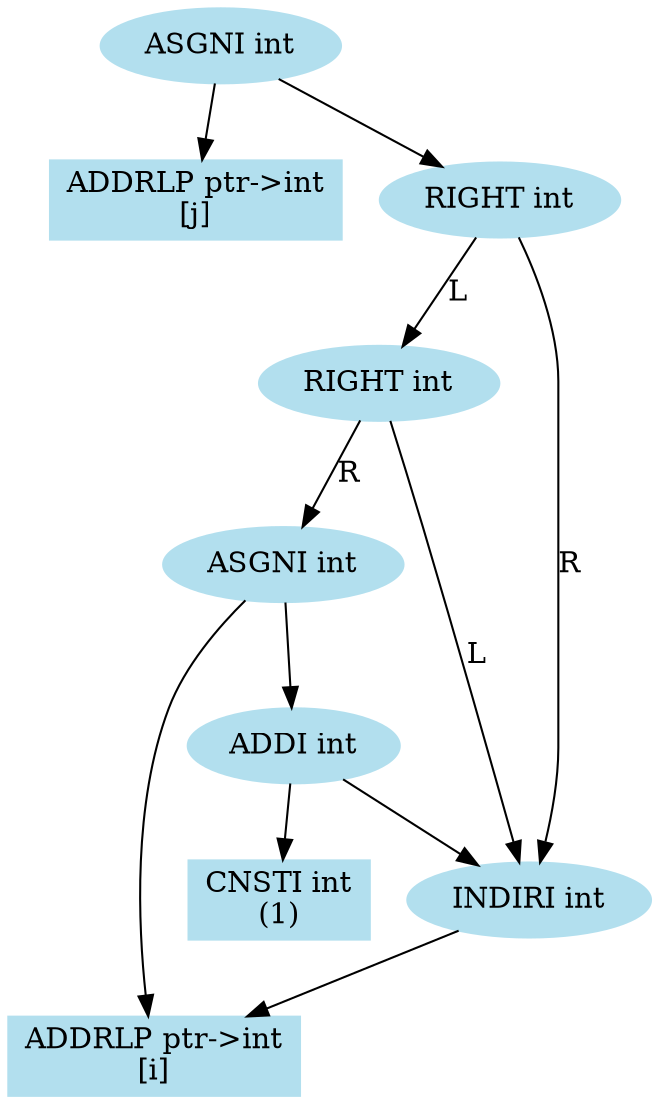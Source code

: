 ////////////////////////////////////////////////////////////////////////////////
// Generate the dot file for drawing semantic structure of statements

// File name: test.c
// Line number: 11
////////////////////////////////////////////////////////////////////////////////

digraph semantic_dag  {
    node [color=lightblue2, style=filled];

    v1 [label="ASGNI int"];
    v2 [label="ADDRLP ptr->int\n\[j\]", shape=box];
    v3 [label="RIGHT int"];
    v1 -> v2
    v1 -> v3

    v4 [label="RIGHT int"];
    v5 [label="INDIRI int"];
    v3 -> v4 [label="L"]
    v3 -> v5 [label="R"]

    v6 [label="ASGNI int"];
    v4 -> v5 [label="L"]
    v4 -> v6 [label="R"]

    v7 [label="ADDRLP ptr->int\n\[i\]", shape=box];
    v5 -> v7

    v8 [label="ADDI int"];
    v6 -> v7
    v6 -> v8

    v9 [label="CNSTI int\n\(1\)", shape=box];
    v8 -> v5
    v8 -> v9

}
